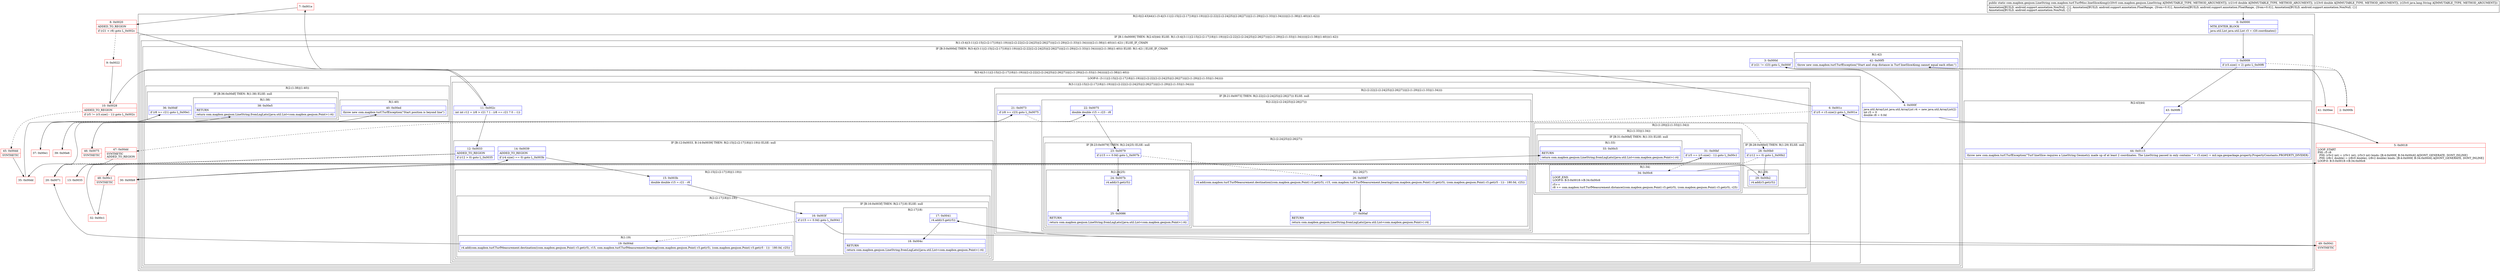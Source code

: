 digraph "CFG forcom.mapbox.turf.TurfMisc.lineSliceAlong(Lcom\/mapbox\/geojson\/LineString;DDLjava\/lang\/String;)Lcom\/mapbox\/geojson\/LineString;" {
subgraph cluster_Region_1052641706 {
label = "R(2:0|(2:43|44)(1:(3:4|(3:11|(2:15|(2:(2:17|18)|(1:19)))|(2:(2:22|(2:(2:24|25)|(2:26|27)))|(2:(1:29)|(2:(1:33)|(1:34)))))|(2:(1:38)|(1:40)))(1:42)))";
node [shape=record,color=blue];
Node_0 [shape=record,label="{0\:\ 0x0000|MTH_ENTER_BLOCK\l|java.util.List java.util.List r3 = r20.coordinates()\l}"];
subgraph cluster_IfRegion_129392932 {
label = "IF [B:1:0x0009] THEN: R(2:43|44) ELSE: R(1:(3:4|(3:11|(2:15|(2:(2:17|18)|(1:19)))|(2:(2:22|(2:(2:24|25)|(2:26|27)))|(2:(1:29)|(2:(1:33)|(1:34)))))|(2:(1:38)|(1:40)))(1:42))";
node [shape=record,color=blue];
Node_1 [shape=record,label="{1\:\ 0x0009|if (r3.size() \< 2) goto L_0x00f6\l}"];
subgraph cluster_Region_1293609638 {
label = "R(2:43|44)";
node [shape=record,color=blue];
Node_43 [shape=record,label="{43\:\ 0x00f6}"];
Node_44 [shape=record,label="{44\:\ 0x0115|throw new com.mapbox.turf.TurfException(\"Turf lineSlice requires a LineString Geometry made up of at least 2 coordinates. The LineString passed in only contains \" + r3.size() + mil.nga.geopackage.property.PropertyConstants.PROPERTY_DIVIDER)\l}"];
}
subgraph cluster_Region_447782118 {
label = "R(1:(3:4|(3:11|(2:15|(2:(2:17|18)|(1:19)))|(2:(2:22|(2:(2:24|25)|(2:26|27)))|(2:(1:29)|(2:(1:33)|(1:34)))))|(2:(1:38)|(1:40)))(1:42)) | ELSE_IF_CHAIN\l";
node [shape=record,color=blue];
subgraph cluster_IfRegion_928884692 {
label = "IF [B:3:0x000d] THEN: R(3:4|(3:11|(2:15|(2:(2:17|18)|(1:19)))|(2:(2:22|(2:(2:24|25)|(2:26|27)))|(2:(1:29)|(2:(1:33)|(1:34)))))|(2:(1:38)|(1:40))) ELSE: R(1:42) | ELSE_IF_CHAIN\l";
node [shape=record,color=blue];
Node_3 [shape=record,label="{3\:\ 0x000d|if (r21 != r23) goto L_0x000f\l}"];
subgraph cluster_Region_914194501 {
label = "R(3:4|(3:11|(2:15|(2:(2:17|18)|(1:19)))|(2:(2:22|(2:(2:24|25)|(2:26|27)))|(2:(1:29)|(2:(1:33)|(1:34)))))|(2:(1:38)|(1:40)))";
node [shape=record,color=blue];
Node_4 [shape=record,label="{4\:\ 0x000f|java.util.ArrayList java.util.ArrayList r4 = new java.util.ArrayList(2)\lint r5 = 0\ldouble r8 = 0.0d\l}"];
subgraph cluster_LoopRegion_286210127 {
label = "LOOP:0: (3:11|(2:15|(2:(2:17|18)|(1:19)))|(2:(2:22|(2:(2:24|25)|(2:26|27)))|(2:(1:29)|(2:(1:33)|(1:34)))))";
node [shape=record,color=blue];
Node_6 [shape=record,label="{6\:\ 0x001c|if (r5 \< r3.size()) goto L_0x001e\l}"];
subgraph cluster_Region_468333415 {
label = "R(3:11|(2:15|(2:(2:17|18)|(1:19)))|(2:(2:22|(2:(2:24|25)|(2:26|27)))|(2:(1:29)|(2:(1:33)|(1:34)))))";
node [shape=record,color=blue];
Node_11 [shape=record,label="{11\:\ 0x002c|int int r12 = (r8 \> r21 ? 1 : (r8 == r21 ? 0 : \-1))\l}"];
subgraph cluster_IfRegion_1160107658 {
label = "IF [B:12:0x0033, B:14:0x0039] THEN: R(2:15|(2:(2:17|18)|(1:19))) ELSE: null";
node [shape=record,color=blue];
Node_12 [shape=record,label="{12\:\ 0x0033|ADDED_TO_REGION\l|if (r12 \> 0) goto L_0x0035\l}"];
Node_14 [shape=record,label="{14\:\ 0x0039|ADDED_TO_REGION\l|if (r4.size() == 0) goto L_0x003b\l}"];
subgraph cluster_Region_1888495382 {
label = "R(2:15|(2:(2:17|18)|(1:19)))";
node [shape=record,color=blue];
Node_15 [shape=record,label="{15\:\ 0x003b|double double r15 = r21 \- r8\l}"];
subgraph cluster_Region_1029527592 {
label = "R(2:(2:17|18)|(1:19))";
node [shape=record,color=blue];
subgraph cluster_IfRegion_1713559297 {
label = "IF [B:16:0x003f] THEN: R(2:17|18) ELSE: null";
node [shape=record,color=blue];
Node_16 [shape=record,label="{16\:\ 0x003f|if (r15 == 0.0d) goto L_0x0041\l}"];
subgraph cluster_Region_1605537949 {
label = "R(2:17|18)";
node [shape=record,color=blue];
Node_17 [shape=record,label="{17\:\ 0x0041|r4.add(r3.get(r5))\l}"];
Node_18 [shape=record,label="{18\:\ 0x004c|RETURN\l|return com.mapbox.geojson.LineString.fromLngLats((java.util.List\<com.mapbox.geojson.Point\>) r4)\l}"];
}
}
subgraph cluster_Region_1807312142 {
label = "R(1:19)";
node [shape=record,color=blue];
Node_19 [shape=record,label="{19\:\ 0x004d|r4.add(com.mapbox.turf.TurfMeasurement.destination((com.mapbox.geojson.Point) r3.get(r5), r15, com.mapbox.turf.TurfMeasurement.bearing((com.mapbox.geojson.Point) r3.get(r5), (com.mapbox.geojson.Point) r3.get(r5 \- 1)) \- 180.0d, r25))\l}"];
}
}
}
}
subgraph cluster_Region_720434049 {
label = "R(2:(2:22|(2:(2:24|25)|(2:26|27)))|(2:(1:29)|(2:(1:33)|(1:34))))";
node [shape=record,color=blue];
subgraph cluster_IfRegion_2136040466 {
label = "IF [B:21:0x0073] THEN: R(2:22|(2:(2:24|25)|(2:26|27))) ELSE: null";
node [shape=record,color=blue];
Node_21 [shape=record,label="{21\:\ 0x0073|if (r8 \>= r23) goto L_0x0075\l}"];
subgraph cluster_Region_1095054783 {
label = "R(2:22|(2:(2:24|25)|(2:26|27)))";
node [shape=record,color=blue];
Node_22 [shape=record,label="{22\:\ 0x0075|double double r15 = r23 \- r8\l}"];
subgraph cluster_Region_876154261 {
label = "R(2:(2:24|25)|(2:26|27))";
node [shape=record,color=blue];
subgraph cluster_IfRegion_245560231 {
label = "IF [B:23:0x0079] THEN: R(2:24|25) ELSE: null";
node [shape=record,color=blue];
Node_23 [shape=record,label="{23\:\ 0x0079|if (r15 == 0.0d) goto L_0x007b\l}"];
subgraph cluster_Region_1911352581 {
label = "R(2:24|25)";
node [shape=record,color=blue];
Node_24 [shape=record,label="{24\:\ 0x007b|r4.add(r3.get(r5))\l}"];
Node_25 [shape=record,label="{25\:\ 0x0086|RETURN\l|return com.mapbox.geojson.LineString.fromLngLats((java.util.List\<com.mapbox.geojson.Point\>) r4)\l}"];
}
}
subgraph cluster_Region_424246839 {
label = "R(2:26|27)";
node [shape=record,color=blue];
Node_26 [shape=record,label="{26\:\ 0x0087|r4.add(com.mapbox.turf.TurfMeasurement.destination((com.mapbox.geojson.Point) r3.get(r5), r15, com.mapbox.turf.TurfMeasurement.bearing((com.mapbox.geojson.Point) r3.get(r5), (com.mapbox.geojson.Point) r3.get(r5 \- 1)) \- 180.0d, r25))\l}"];
Node_27 [shape=record,label="{27\:\ 0x00af|RETURN\l|return com.mapbox.geojson.LineString.fromLngLats((java.util.List\<com.mapbox.geojson.Point\>) r4)\l}"];
}
}
}
}
subgraph cluster_Region_1845526465 {
label = "R(2:(1:29)|(2:(1:33)|(1:34)))";
node [shape=record,color=blue];
subgraph cluster_IfRegion_2057795861 {
label = "IF [B:28:0x00b0] THEN: R(1:29) ELSE: null";
node [shape=record,color=blue];
Node_28 [shape=record,label="{28\:\ 0x00b0|if (r12 \>= 0) goto L_0x00b2\l}"];
subgraph cluster_Region_1387537403 {
label = "R(1:29)";
node [shape=record,color=blue];
Node_29 [shape=record,label="{29\:\ 0x00b2|r4.add(r3.get(r5))\l}"];
}
}
subgraph cluster_Region_969664049 {
label = "R(2:(1:33)|(1:34))";
node [shape=record,color=blue];
subgraph cluster_IfRegion_1912974774 {
label = "IF [B:31:0x00bf] THEN: R(1:33) ELSE: null";
node [shape=record,color=blue];
Node_31 [shape=record,label="{31\:\ 0x00bf|if (r5 == (r3.size() \- 1)) goto L_0x00c1\l}"];
subgraph cluster_Region_437435269 {
label = "R(1:33)";
node [shape=record,color=blue];
Node_33 [shape=record,label="{33\:\ 0x00c5|RETURN\l|return com.mapbox.geojson.LineString.fromLngLats((java.util.List\<com.mapbox.geojson.Point\>) r4)\l}"];
}
}
subgraph cluster_Region_1679286838 {
label = "R(1:34)";
node [shape=record,color=blue];
Node_34 [shape=record,label="{34\:\ 0x00c6|LOOP_END\lLOOP:0: B:5:0x0018\-\>B:34:0x00c6\l|r5++\lr8 += com.mapbox.turf.TurfMeasurement.distance((com.mapbox.geojson.Point) r3.get(r5), (com.mapbox.geojson.Point) r3.get(r5), r25)\l}"];
}
}
}
}
}
}
subgraph cluster_Region_336225906 {
label = "R(2:(1:38)|(1:40))";
node [shape=record,color=blue];
subgraph cluster_IfRegion_192825339 {
label = "IF [B:36:0x00df] THEN: R(1:38) ELSE: null";
node [shape=record,color=blue];
Node_36 [shape=record,label="{36\:\ 0x00df|if (r8 \>= r21) goto L_0x00e1\l}"];
subgraph cluster_Region_1095761059 {
label = "R(1:38)";
node [shape=record,color=blue];
Node_38 [shape=record,label="{38\:\ 0x00e5|RETURN\l|return com.mapbox.geojson.LineString.fromLngLats((java.util.List\<com.mapbox.geojson.Point\>) r4)\l}"];
}
}
subgraph cluster_Region_1747162307 {
label = "R(1:40)";
node [shape=record,color=blue];
Node_40 [shape=record,label="{40\:\ 0x00ed|throw new com.mapbox.turf.TurfException(\"Start position is beyond line\")\l}"];
}
}
}
subgraph cluster_Region_87036017 {
label = "R(1:42)";
node [shape=record,color=blue];
Node_42 [shape=record,label="{42\:\ 0x00f5|throw new com.mapbox.turf.TurfException(\"Start and stop distance in Turf lineSliceAlong cannot equal each other.\")\l}"];
}
}
}
}
}
Node_2 [shape=record,color=red,label="{2\:\ 0x000b}"];
Node_5 [shape=record,color=red,label="{5\:\ 0x0018|LOOP_START\lPHI: r5 r8 \l  PHI: (r5v2 int) = (r5v1 int), (r5v3 int) binds: [B:4:0x000f, B:34:0x00c6] A[DONT_GENERATE, DONT_INLINE]\l  PHI: (r8v1 double) = (r8v0 double), (r8v2 double) binds: [B:4:0x000f, B:34:0x00c6] A[DONT_GENERATE, DONT_INLINE]\lLOOP:0: B:5:0x0018\-\>B:34:0x00c6\l}"];
Node_7 [shape=record,color=red,label="{7\:\ 0x001e}"];
Node_8 [shape=record,color=red,label="{8\:\ 0x0020|ADDED_TO_REGION\l|if (r21 \< r8) goto L_0x002c\l}"];
Node_9 [shape=record,color=red,label="{9\:\ 0x0022}"];
Node_10 [shape=record,color=red,label="{10\:\ 0x0028|ADDED_TO_REGION\l|if (r5 != (r3.size() \- 1)) goto L_0x002c\l}"];
Node_13 [shape=record,color=red,label="{13\:\ 0x0035}"];
Node_20 [shape=record,color=red,label="{20\:\ 0x0071}"];
Node_30 [shape=record,color=red,label="{30\:\ 0x00b9}"];
Node_32 [shape=record,color=red,label="{32\:\ 0x00c1}"];
Node_35 [shape=record,color=red,label="{35\:\ 0x00dd}"];
Node_37 [shape=record,color=red,label="{37\:\ 0x00e1}"];
Node_39 [shape=record,color=red,label="{39\:\ 0x00e6}"];
Node_41 [shape=record,color=red,label="{41\:\ 0x00ee}"];
Node_45 [shape=record,color=red,label="{45\:\ 0x00dd|SYNTHETIC\l}"];
Node_46 [shape=record,color=red,label="{46\:\ 0x0075|SYNTHETIC\l}"];
Node_47 [shape=record,color=red,label="{47\:\ 0x00dd|SYNTHETIC\lADDED_TO_REGION\l}"];
Node_48 [shape=record,color=red,label="{48\:\ 0x00c1|SYNTHETIC\l}"];
Node_49 [shape=record,color=red,label="{49\:\ 0x0041|SYNTHETIC\l}"];
MethodNode[shape=record,label="{public static com.mapbox.geojson.LineString com.mapbox.turf.TurfMisc.lineSliceAlong((r20v0 com.mapbox.geojson.LineString A[IMMUTABLE_TYPE, METHOD_ARGUMENT]), (r21v0 double A[IMMUTABLE_TYPE, METHOD_ARGUMENT]), (r23v0 double A[IMMUTABLE_TYPE, METHOD_ARGUMENT]), (r25v0 java.lang.String A[IMMUTABLE_TYPE, METHOD_ARGUMENT]))  | Annotation[BUILD, android.support.annotation.NonNull, \{\}], Annotation[BUILD, android.support.annotation.FloatRange, \{from=0.0\}], Annotation[BUILD, android.support.annotation.FloatRange, \{from=0.0\}], Annotation[BUILD, android.support.annotation.NonNull, \{\}]\lAnnotation[BUILD, android.support.annotation.NonNull, \{\}]\l}"];
MethodNode -> Node_0;
Node_0 -> Node_1;
Node_1 -> Node_2[style=dashed];
Node_1 -> Node_43;
Node_43 -> Node_44;
Node_3 -> Node_4;
Node_3 -> Node_41[style=dashed];
Node_4 -> Node_5;
Node_6 -> Node_7;
Node_6 -> Node_47[style=dashed];
Node_11 -> Node_12;
Node_12 -> Node_13;
Node_12 -> Node_20[style=dashed];
Node_14 -> Node_15;
Node_14 -> Node_20[style=dashed];
Node_15 -> Node_16;
Node_16 -> Node_19[style=dashed];
Node_16 -> Node_49;
Node_17 -> Node_18;
Node_19 -> Node_20;
Node_21 -> Node_28[style=dashed];
Node_21 -> Node_46;
Node_22 -> Node_23;
Node_23 -> Node_24;
Node_23 -> Node_26[style=dashed];
Node_24 -> Node_25;
Node_26 -> Node_27;
Node_28 -> Node_29;
Node_28 -> Node_30[style=dashed];
Node_29 -> Node_30;
Node_31 -> Node_34[style=dashed];
Node_31 -> Node_48;
Node_34 -> Node_5;
Node_36 -> Node_37;
Node_36 -> Node_39[style=dashed];
Node_2 -> Node_3;
Node_5 -> Node_6;
Node_7 -> Node_8;
Node_8 -> Node_9[style=dashed];
Node_8 -> Node_11;
Node_9 -> Node_10;
Node_10 -> Node_11;
Node_10 -> Node_45[style=dashed];
Node_13 -> Node_14;
Node_20 -> Node_21;
Node_30 -> Node_31;
Node_32 -> Node_33;
Node_35 -> Node_36;
Node_37 -> Node_38;
Node_39 -> Node_40;
Node_41 -> Node_42;
Node_45 -> Node_35;
Node_46 -> Node_22;
Node_47 -> Node_35;
Node_48 -> Node_32;
Node_49 -> Node_17;
}

